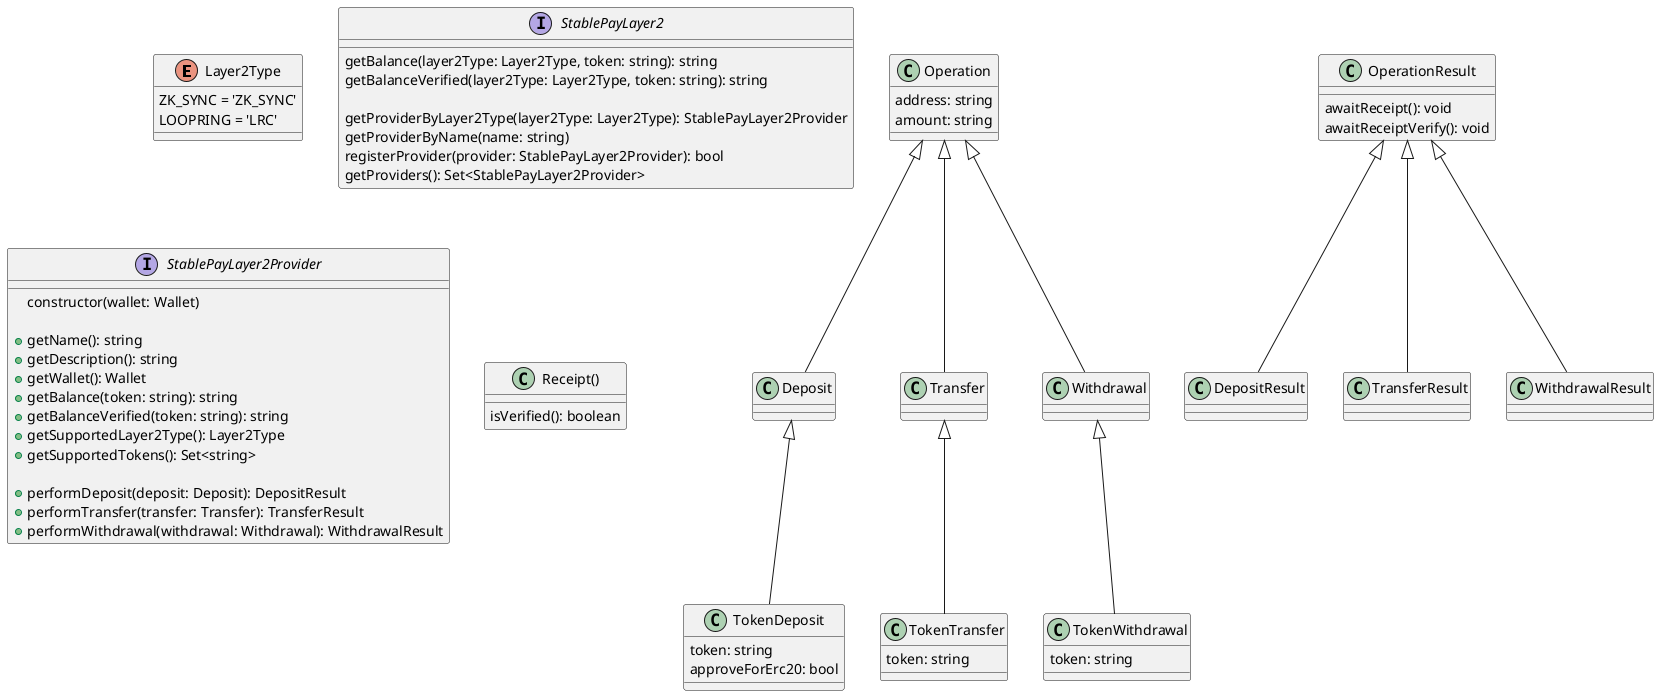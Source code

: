 @startuml covid sos datamodel

enum Layer2Type {
  ZK_SYNC = 'ZK_SYNC'
  LOOPRING = 'LRC'
}

class Operation {
  address: string
  amount: string
}

class Deposit {
}
Operation <|-- Deposit
class TokenDeposit {
  token: string
  approveForErc20: bool
}
Deposit <|-- TokenDeposit

class Transfer {
}
Operation <|-- Transfer
class TokenTransfer {
  token: string
}
Transfer <|-- TokenTransfer

class Withdrawal {
}
Operation <|-- Withdrawal
class TokenWithdrawal {
  token: string
}
Withdrawal <|-- TokenWithdrawal


interface StablePayLayer2 {
  getBalance(layer2Type: Layer2Type, token: string): string
  getBalanceVerified(layer2Type: Layer2Type, token: string): string

  getProviderByLayer2Type(layer2Type: Layer2Type): StablePayLayer2Provider
  getProviderByName(name: string)
  registerProvider(provider: StablePayLayer2Provider): bool
  getProviders(): Set<StablePayLayer2Provider>
}

interface StablePayLayer2Provider {
  constructor(wallet: Wallet)

  + getName(): string
  + getDescription(): string
  + getWallet(): Wallet
  + getBalance(token: string): string
  + getBalanceVerified(token: string): string
  + getSupportedLayer2Type(): Layer2Type
  + getSupportedTokens(): Set<string>

  + performDeposit(deposit: Deposit): DepositResult
  + performTransfer(transfer: Transfer): TransferResult
  + performWithdrawal(withdrawal: Withdrawal): WithdrawalResult
}

class OperationResult {
  awaitReceipt(): void
  awaitReceiptVerify(): void
}

class DepositResult {
}
OperationResult <|-- DepositResult

class TransferResult {
}
OperationResult <|-- TransferResult

class WithdrawalResult {
}
OperationResult <|-- WithdrawalResult

class Receipt() {
  isVerified(): boolean
}



' class CollectionCenter {
'   *name: string
'   address : string
'   *email: string
'   province: string
'   canton: string
'   distrito: string
'   exactAddress: string
' }

' class Manager {
'   *documentId: string
' }

' class Carrier {
'   *address : string
' }

' class Merchandise {
'   *arrivalTime: DateTime
'   *collectionCenter: CollectionCenter
'   *photo: Image
'   description: string
'   departureTime: DateTime
' }

' class AidPackage {
'   *beneficiary: Beneficiary
'   *status: AidPackageStatusType
'   *description: string
'   *photo: Image
'   *collectionCenter: CollectionCenter
'   carrier: Carrier
' }

' enum RoleType {
'   Director = 4
'   Manager = 3
'   Carrier = 2
'   Visitor = 1
'   Beneficiary = 0
' }

' enum AidPackageStatusType {
'   New
'   Approved
'   Rejected
'   InTransit
'   Delivered
' }

' enum BeneficiaryType {
'   Critical = 3
'   Accepted = 2
'   Rejected = 1
' }

' AidPackage "0..*" -- "1" CollectionCenter
' Manager "0..1" -- "1..* centers" CollectionCenter : manage >
' CollectionCenter "  1 collectionCenter" -- "0..* products" Merchandise : has >
' Carrier "0..1 carrier" -- AidPackage : delivers >
' Carrier "0..*" -- "0..1" CollectionCenter : affiliated to >
' Beneficiary "1 beneficiary" -- AidPackage : AidPackages >
@enduml
